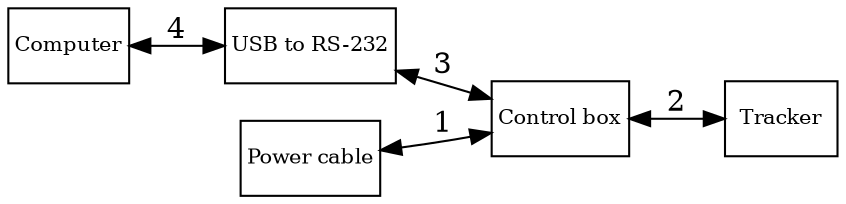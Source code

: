
digraph trackercomm {

  # Intialization of graph attributes
  graph [align   = center,
         layout  = dot,
         rankdir = LR,
         dpi     = 400]

  # Initialization of node attributes
  node [shape = box,
        fontsize = 10,
        margin = 0.001]

    " Computer "      -> " USB to RS-232 " [dir="both",label="4"];
    " Power cable "   -> " Control box "   [dir="both",label="1"];
    " USB to RS-232 " -> " Control box "   [dir="both",label="3"];
    " Control box "   -> " Tracker "       [dir="both",label="2"]; 
}

